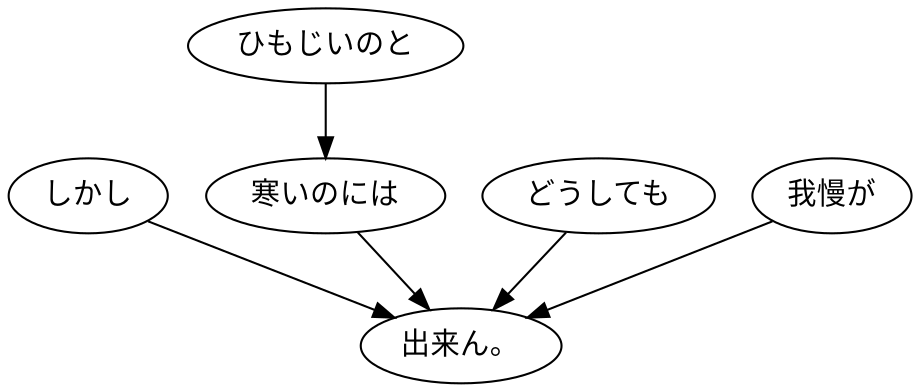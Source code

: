 digraph graph53 {
	node0 [label="しかし"];
	node1 [label="ひもじいのと"];
	node2 [label="寒いのには"];
	node3 [label="どうしても"];
	node4 [label="我慢が"];
	node5 [label="出来ん。"];
	node0 -> node5;
	node1 -> node2;
	node2 -> node5;
	node3 -> node5;
	node4 -> node5;
}
